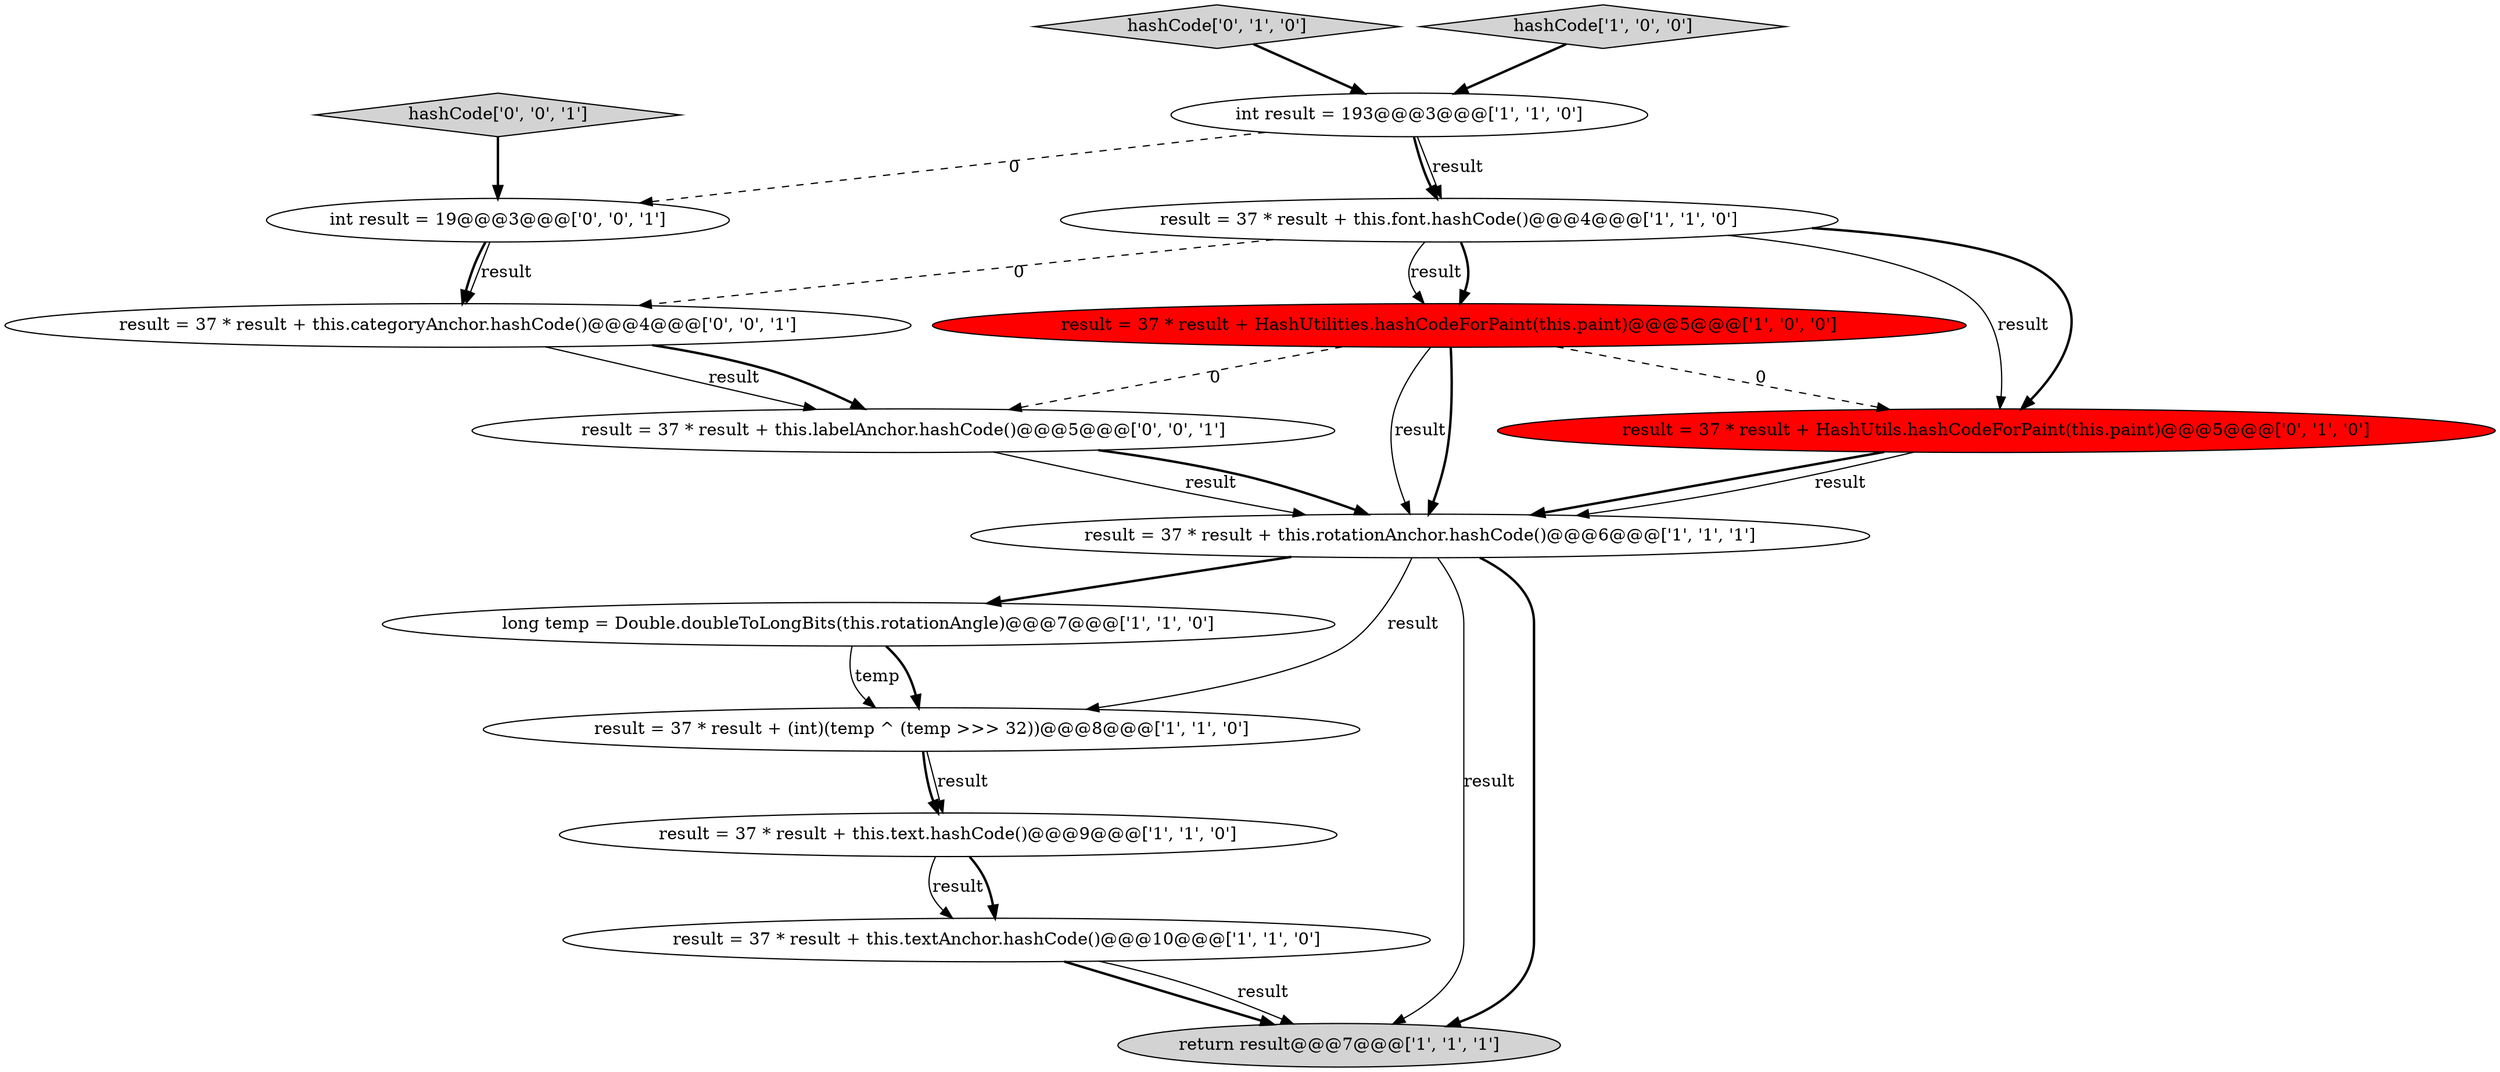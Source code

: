digraph {
3 [style = filled, label = "result = 37 * result + this.text.hashCode()@@@9@@@['1', '1', '0']", fillcolor = white, shape = ellipse image = "AAA0AAABBB1BBB"];
15 [style = filled, label = "hashCode['0', '0', '1']", fillcolor = lightgray, shape = diamond image = "AAA0AAABBB3BBB"];
6 [style = filled, label = "result = 37 * result + this.rotationAnchor.hashCode()@@@6@@@['1', '1', '1']", fillcolor = white, shape = ellipse image = "AAA0AAABBB1BBB"];
12 [style = filled, label = "int result = 19@@@3@@@['0', '0', '1']", fillcolor = white, shape = ellipse image = "AAA0AAABBB3BBB"];
2 [style = filled, label = "long temp = Double.doubleToLongBits(this.rotationAngle)@@@7@@@['1', '1', '0']", fillcolor = white, shape = ellipse image = "AAA0AAABBB1BBB"];
5 [style = filled, label = "result = 37 * result + HashUtilities.hashCodeForPaint(this.paint)@@@5@@@['1', '0', '0']", fillcolor = red, shape = ellipse image = "AAA1AAABBB1BBB"];
9 [style = filled, label = "result = 37 * result + this.font.hashCode()@@@4@@@['1', '1', '0']", fillcolor = white, shape = ellipse image = "AAA0AAABBB1BBB"];
11 [style = filled, label = "result = 37 * result + HashUtils.hashCodeForPaint(this.paint)@@@5@@@['0', '1', '0']", fillcolor = red, shape = ellipse image = "AAA1AAABBB2BBB"];
1 [style = filled, label = "int result = 193@@@3@@@['1', '1', '0']", fillcolor = white, shape = ellipse image = "AAA0AAABBB1BBB"];
14 [style = filled, label = "result = 37 * result + this.labelAnchor.hashCode()@@@5@@@['0', '0', '1']", fillcolor = white, shape = ellipse image = "AAA0AAABBB3BBB"];
7 [style = filled, label = "return result@@@7@@@['1', '1', '1']", fillcolor = lightgray, shape = ellipse image = "AAA0AAABBB1BBB"];
10 [style = filled, label = "hashCode['0', '1', '0']", fillcolor = lightgray, shape = diamond image = "AAA0AAABBB2BBB"];
0 [style = filled, label = "result = 37 * result + (int)(temp ^ (temp >>> 32))@@@8@@@['1', '1', '0']", fillcolor = white, shape = ellipse image = "AAA0AAABBB1BBB"];
4 [style = filled, label = "hashCode['1', '0', '0']", fillcolor = lightgray, shape = diamond image = "AAA0AAABBB1BBB"];
8 [style = filled, label = "result = 37 * result + this.textAnchor.hashCode()@@@10@@@['1', '1', '0']", fillcolor = white, shape = ellipse image = "AAA0AAABBB1BBB"];
13 [style = filled, label = "result = 37 * result + this.categoryAnchor.hashCode()@@@4@@@['0', '0', '1']", fillcolor = white, shape = ellipse image = "AAA0AAABBB3BBB"];
0->3 [style = bold, label=""];
5->14 [style = dashed, label="0"];
14->6 [style = solid, label="result"];
9->11 [style = bold, label=""];
5->6 [style = solid, label="result"];
3->8 [style = solid, label="result"];
13->14 [style = solid, label="result"];
11->6 [style = bold, label=""];
6->0 [style = solid, label="result"];
11->6 [style = solid, label="result"];
1->9 [style = bold, label=""];
8->7 [style = bold, label=""];
6->2 [style = bold, label=""];
12->13 [style = bold, label=""];
1->12 [style = dashed, label="0"];
9->11 [style = solid, label="result"];
2->0 [style = bold, label=""];
5->6 [style = bold, label=""];
1->9 [style = solid, label="result"];
12->13 [style = solid, label="result"];
5->11 [style = dashed, label="0"];
2->0 [style = solid, label="temp"];
6->7 [style = solid, label="result"];
3->8 [style = bold, label=""];
9->13 [style = dashed, label="0"];
0->3 [style = solid, label="result"];
9->5 [style = bold, label=""];
4->1 [style = bold, label=""];
15->12 [style = bold, label=""];
6->7 [style = bold, label=""];
10->1 [style = bold, label=""];
13->14 [style = bold, label=""];
14->6 [style = bold, label=""];
9->5 [style = solid, label="result"];
8->7 [style = solid, label="result"];
}
